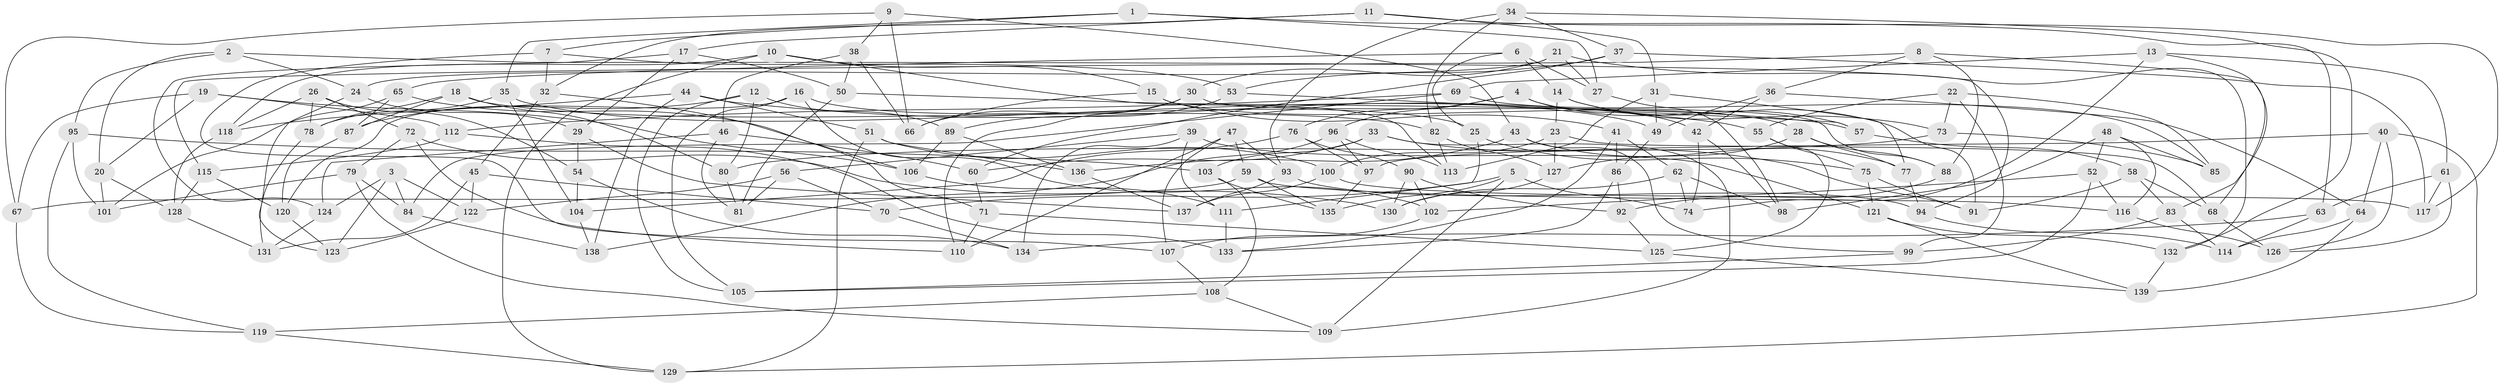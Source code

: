 // Generated by graph-tools (version 1.1) at 2025/11/02/27/25 16:11:50]
// undirected, 139 vertices, 278 edges
graph export_dot {
graph [start="1"]
  node [color=gray90,style=filled];
  1;
  2;
  3;
  4;
  5;
  6;
  7;
  8;
  9;
  10;
  11;
  12;
  13;
  14;
  15;
  16;
  17;
  18;
  19;
  20;
  21;
  22;
  23;
  24;
  25;
  26;
  27;
  28;
  29;
  30;
  31;
  32;
  33;
  34;
  35;
  36;
  37;
  38;
  39;
  40;
  41;
  42;
  43;
  44;
  45;
  46;
  47;
  48;
  49;
  50;
  51;
  52;
  53;
  54;
  55;
  56;
  57;
  58;
  59;
  60;
  61;
  62;
  63;
  64;
  65;
  66;
  67;
  68;
  69;
  70;
  71;
  72;
  73;
  74;
  75;
  76;
  77;
  78;
  79;
  80;
  81;
  82;
  83;
  84;
  85;
  86;
  87;
  88;
  89;
  90;
  91;
  92;
  93;
  94;
  95;
  96;
  97;
  98;
  99;
  100;
  101;
  102;
  103;
  104;
  105;
  106;
  107;
  108;
  109;
  110;
  111;
  112;
  113;
  114;
  115;
  116;
  117;
  118;
  119;
  120;
  121;
  122;
  123;
  124;
  125;
  126;
  127;
  128;
  129;
  130;
  131;
  132;
  133;
  134;
  135;
  136;
  137;
  138;
  139;
  1 -- 63;
  1 -- 27;
  1 -- 35;
  1 -- 7;
  2 -- 95;
  2 -- 20;
  2 -- 94;
  2 -- 24;
  3 -- 123;
  3 -- 84;
  3 -- 122;
  3 -- 124;
  4 -- 76;
  4 -- 57;
  4 -- 42;
  4 -- 96;
  5 -- 70;
  5 -- 109;
  5 -- 74;
  5 -- 135;
  6 -- 65;
  6 -- 27;
  6 -- 14;
  6 -- 25;
  7 -- 53;
  7 -- 107;
  7 -- 32;
  8 -- 68;
  8 -- 36;
  8 -- 88;
  8 -- 115;
  9 -- 43;
  9 -- 67;
  9 -- 66;
  9 -- 38;
  10 -- 129;
  10 -- 113;
  10 -- 118;
  10 -- 15;
  11 -- 31;
  11 -- 117;
  11 -- 32;
  11 -- 17;
  12 -- 105;
  12 -- 87;
  12 -- 89;
  12 -- 80;
  13 -- 61;
  13 -- 74;
  13 -- 83;
  13 -- 69;
  14 -- 23;
  14 -- 91;
  14 -- 73;
  15 -- 28;
  15 -- 41;
  15 -- 66;
  16 -- 120;
  16 -- 25;
  16 -- 102;
  16 -- 105;
  17 -- 50;
  17 -- 124;
  17 -- 29;
  18 -- 87;
  18 -- 78;
  18 -- 82;
  18 -- 80;
  19 -- 112;
  19 -- 67;
  19 -- 106;
  19 -- 20;
  20 -- 101;
  20 -- 128;
  21 -- 27;
  21 -- 30;
  21 -- 132;
  21 -- 24;
  22 -- 85;
  22 -- 55;
  22 -- 73;
  22 -- 99;
  23 -- 127;
  23 -- 68;
  23 -- 100;
  24 -- 123;
  24 -- 29;
  25 -- 75;
  25 -- 111;
  26 -- 54;
  26 -- 118;
  26 -- 78;
  26 -- 72;
  27 -- 98;
  28 -- 88;
  28 -- 77;
  28 -- 127;
  29 -- 54;
  29 -- 137;
  30 -- 66;
  30 -- 88;
  30 -- 110;
  31 -- 77;
  31 -- 49;
  31 -- 113;
  32 -- 71;
  32 -- 45;
  33 -- 109;
  33 -- 91;
  33 -- 60;
  33 -- 103;
  34 -- 37;
  34 -- 132;
  34 -- 82;
  34 -- 93;
  35 -- 49;
  35 -- 104;
  35 -- 78;
  36 -- 64;
  36 -- 49;
  36 -- 42;
  37 -- 60;
  37 -- 53;
  37 -- 117;
  38 -- 66;
  38 -- 46;
  38 -- 50;
  39 -- 56;
  39 -- 121;
  39 -- 111;
  39 -- 134;
  40 -- 64;
  40 -- 126;
  40 -- 129;
  40 -- 97;
  41 -- 133;
  41 -- 62;
  41 -- 86;
  42 -- 98;
  42 -- 74;
  43 -- 99;
  43 -- 136;
  43 -- 77;
  44 -- 118;
  44 -- 138;
  44 -- 55;
  44 -- 51;
  45 -- 131;
  45 -- 122;
  45 -- 70;
  46 -- 81;
  46 -- 124;
  46 -- 60;
  47 -- 59;
  47 -- 93;
  47 -- 110;
  47 -- 107;
  48 -- 52;
  48 -- 98;
  48 -- 85;
  48 -- 116;
  49 -- 86;
  50 -- 57;
  50 -- 81;
  51 -- 129;
  51 -- 100;
  51 -- 136;
  52 -- 102;
  52 -- 105;
  52 -- 116;
  53 -- 57;
  53 -- 89;
  54 -- 104;
  54 -- 134;
  55 -- 75;
  55 -- 125;
  56 -- 81;
  56 -- 70;
  56 -- 122;
  57 -- 58;
  58 -- 91;
  58 -- 68;
  58 -- 83;
  59 -- 67;
  59 -- 116;
  59 -- 135;
  60 -- 71;
  61 -- 126;
  61 -- 63;
  61 -- 117;
  62 -- 98;
  62 -- 130;
  62 -- 74;
  63 -- 114;
  63 -- 134;
  64 -- 114;
  64 -- 139;
  65 -- 87;
  65 -- 101;
  65 -- 106;
  67 -- 119;
  68 -- 126;
  69 -- 85;
  69 -- 112;
  69 -- 84;
  70 -- 134;
  71 -- 125;
  71 -- 110;
  72 -- 110;
  72 -- 130;
  72 -- 79;
  73 -- 85;
  73 -- 80;
  75 -- 91;
  75 -- 121;
  76 -- 97;
  76 -- 90;
  76 -- 104;
  77 -- 94;
  78 -- 131;
  79 -- 84;
  79 -- 109;
  79 -- 101;
  80 -- 81;
  82 -- 113;
  82 -- 127;
  83 -- 99;
  83 -- 114;
  84 -- 138;
  86 -- 92;
  86 -- 133;
  87 -- 120;
  88 -- 92;
  89 -- 136;
  89 -- 106;
  90 -- 92;
  90 -- 130;
  90 -- 102;
  92 -- 125;
  93 -- 137;
  93 -- 94;
  94 -- 114;
  95 -- 103;
  95 -- 101;
  95 -- 119;
  96 -- 138;
  96 -- 113;
  96 -- 97;
  97 -- 135;
  99 -- 105;
  100 -- 117;
  100 -- 137;
  102 -- 107;
  103 -- 108;
  103 -- 135;
  104 -- 138;
  106 -- 111;
  107 -- 108;
  108 -- 119;
  108 -- 109;
  111 -- 133;
  112 -- 115;
  112 -- 133;
  115 -- 128;
  115 -- 120;
  116 -- 126;
  118 -- 128;
  119 -- 129;
  120 -- 123;
  121 -- 139;
  121 -- 132;
  122 -- 123;
  124 -- 131;
  125 -- 139;
  127 -- 130;
  128 -- 131;
  132 -- 139;
  136 -- 137;
}
